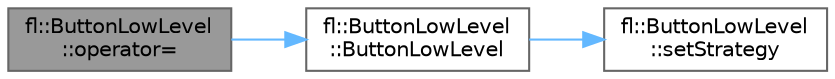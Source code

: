 digraph "fl::ButtonLowLevel::operator="
{
 // INTERACTIVE_SVG=YES
 // LATEX_PDF_SIZE
  bgcolor="transparent";
  edge [fontname=Helvetica,fontsize=10,labelfontname=Helvetica,labelfontsize=10];
  node [fontname=Helvetica,fontsize=10,shape=box,height=0.2,width=0.4];
  rankdir="LR";
  Node1 [id="Node000001",label="fl::ButtonLowLevel\l::operator=",height=0.2,width=0.4,color="gray40", fillcolor="grey60", style="filled", fontcolor="black",tooltip=" "];
  Node1 -> Node2 [id="edge1_Node000001_Node000002",color="steelblue1",style="solid",tooltip=" "];
  Node2 [id="Node000002",label="fl::ButtonLowLevel\l::ButtonLowLevel",height=0.2,width=0.4,color="grey40", fillcolor="white", style="filled",URL="$dd/d6e/classfl_1_1_button_low_level_a717a49e6ba1f8ca270b7bcc51a31766c.html#a717a49e6ba1f8ca270b7bcc51a31766c",tooltip=" "];
  Node2 -> Node3 [id="edge2_Node000002_Node000003",color="steelblue1",style="solid",tooltip=" "];
  Node3 [id="Node000003",label="fl::ButtonLowLevel\l::setStrategy",height=0.2,width=0.4,color="grey40", fillcolor="white", style="filled",URL="$dd/d6e/classfl_1_1_button_low_level_a74ba011ded4beb169d145a0037fc7bbf.html#a74ba011ded4beb169d145a0037fc7bbf",tooltip=" "];
}
